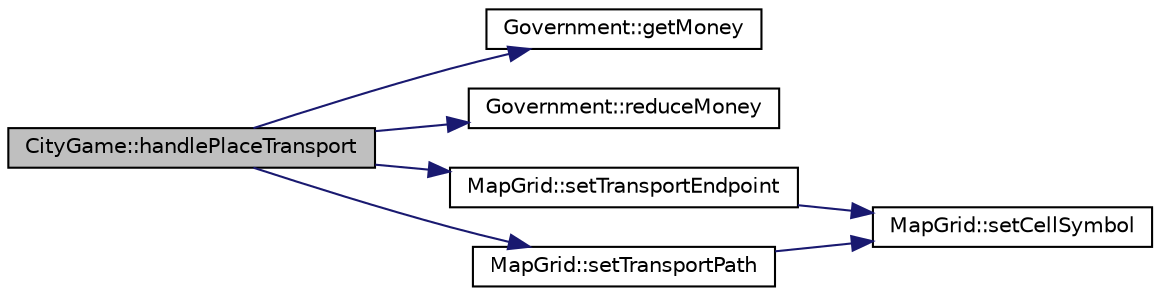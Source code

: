 digraph "CityGame::handlePlaceTransport"
{
 // LATEX_PDF_SIZE
  edge [fontname="Helvetica",fontsize="10",labelfontname="Helvetica",labelfontsize="10"];
  node [fontname="Helvetica",fontsize="10",shape=record];
  rankdir="LR";
  Node1 [label="CityGame::handlePlaceTransport",height=0.2,width=0.4,color="black", fillcolor="grey75", style="filled", fontcolor="black",tooltip=" "];
  Node1 -> Node2 [color="midnightblue",fontsize="10",style="solid"];
  Node2 [label="Government::getMoney",height=0.2,width=0.4,color="black", fillcolor="white", style="filled",URL="$classGovernment.html#aa2f8430a40de5935049844c311382110",tooltip="Gets the current amount of money the government has."];
  Node1 -> Node3 [color="midnightblue",fontsize="10",style="solid"];
  Node3 [label="Government::reduceMoney",height=0.2,width=0.4,color="black", fillcolor="white", style="filled",URL="$classGovernment.html#abc74e6201f243ebd3bef8e3881f4c403",tooltip="Reduces the government funds by a specified amount."];
  Node1 -> Node4 [color="midnightblue",fontsize="10",style="solid"];
  Node4 [label="MapGrid::setTransportEndpoint",height=0.2,width=0.4,color="black", fillcolor="white", style="filled",URL="$classMapGrid.html#a1dc327fa02ba1448bda5b47969f48886",tooltip=" "];
  Node4 -> Node5 [color="midnightblue",fontsize="10",style="solid"];
  Node5 [label="MapGrid::setCellSymbol",height=0.2,width=0.4,color="black", fillcolor="white", style="filled",URL="$classMapGrid.html#a55f26e5605ac7607fae1c8c673b9d9b2",tooltip=" "];
  Node1 -> Node6 [color="midnightblue",fontsize="10",style="solid"];
  Node6 [label="MapGrid::setTransportPath",height=0.2,width=0.4,color="black", fillcolor="white", style="filled",URL="$classMapGrid.html#a4ed9f19232693a2c75ed7714f8439a82",tooltip=" "];
  Node6 -> Node5 [color="midnightblue",fontsize="10",style="solid"];
}
